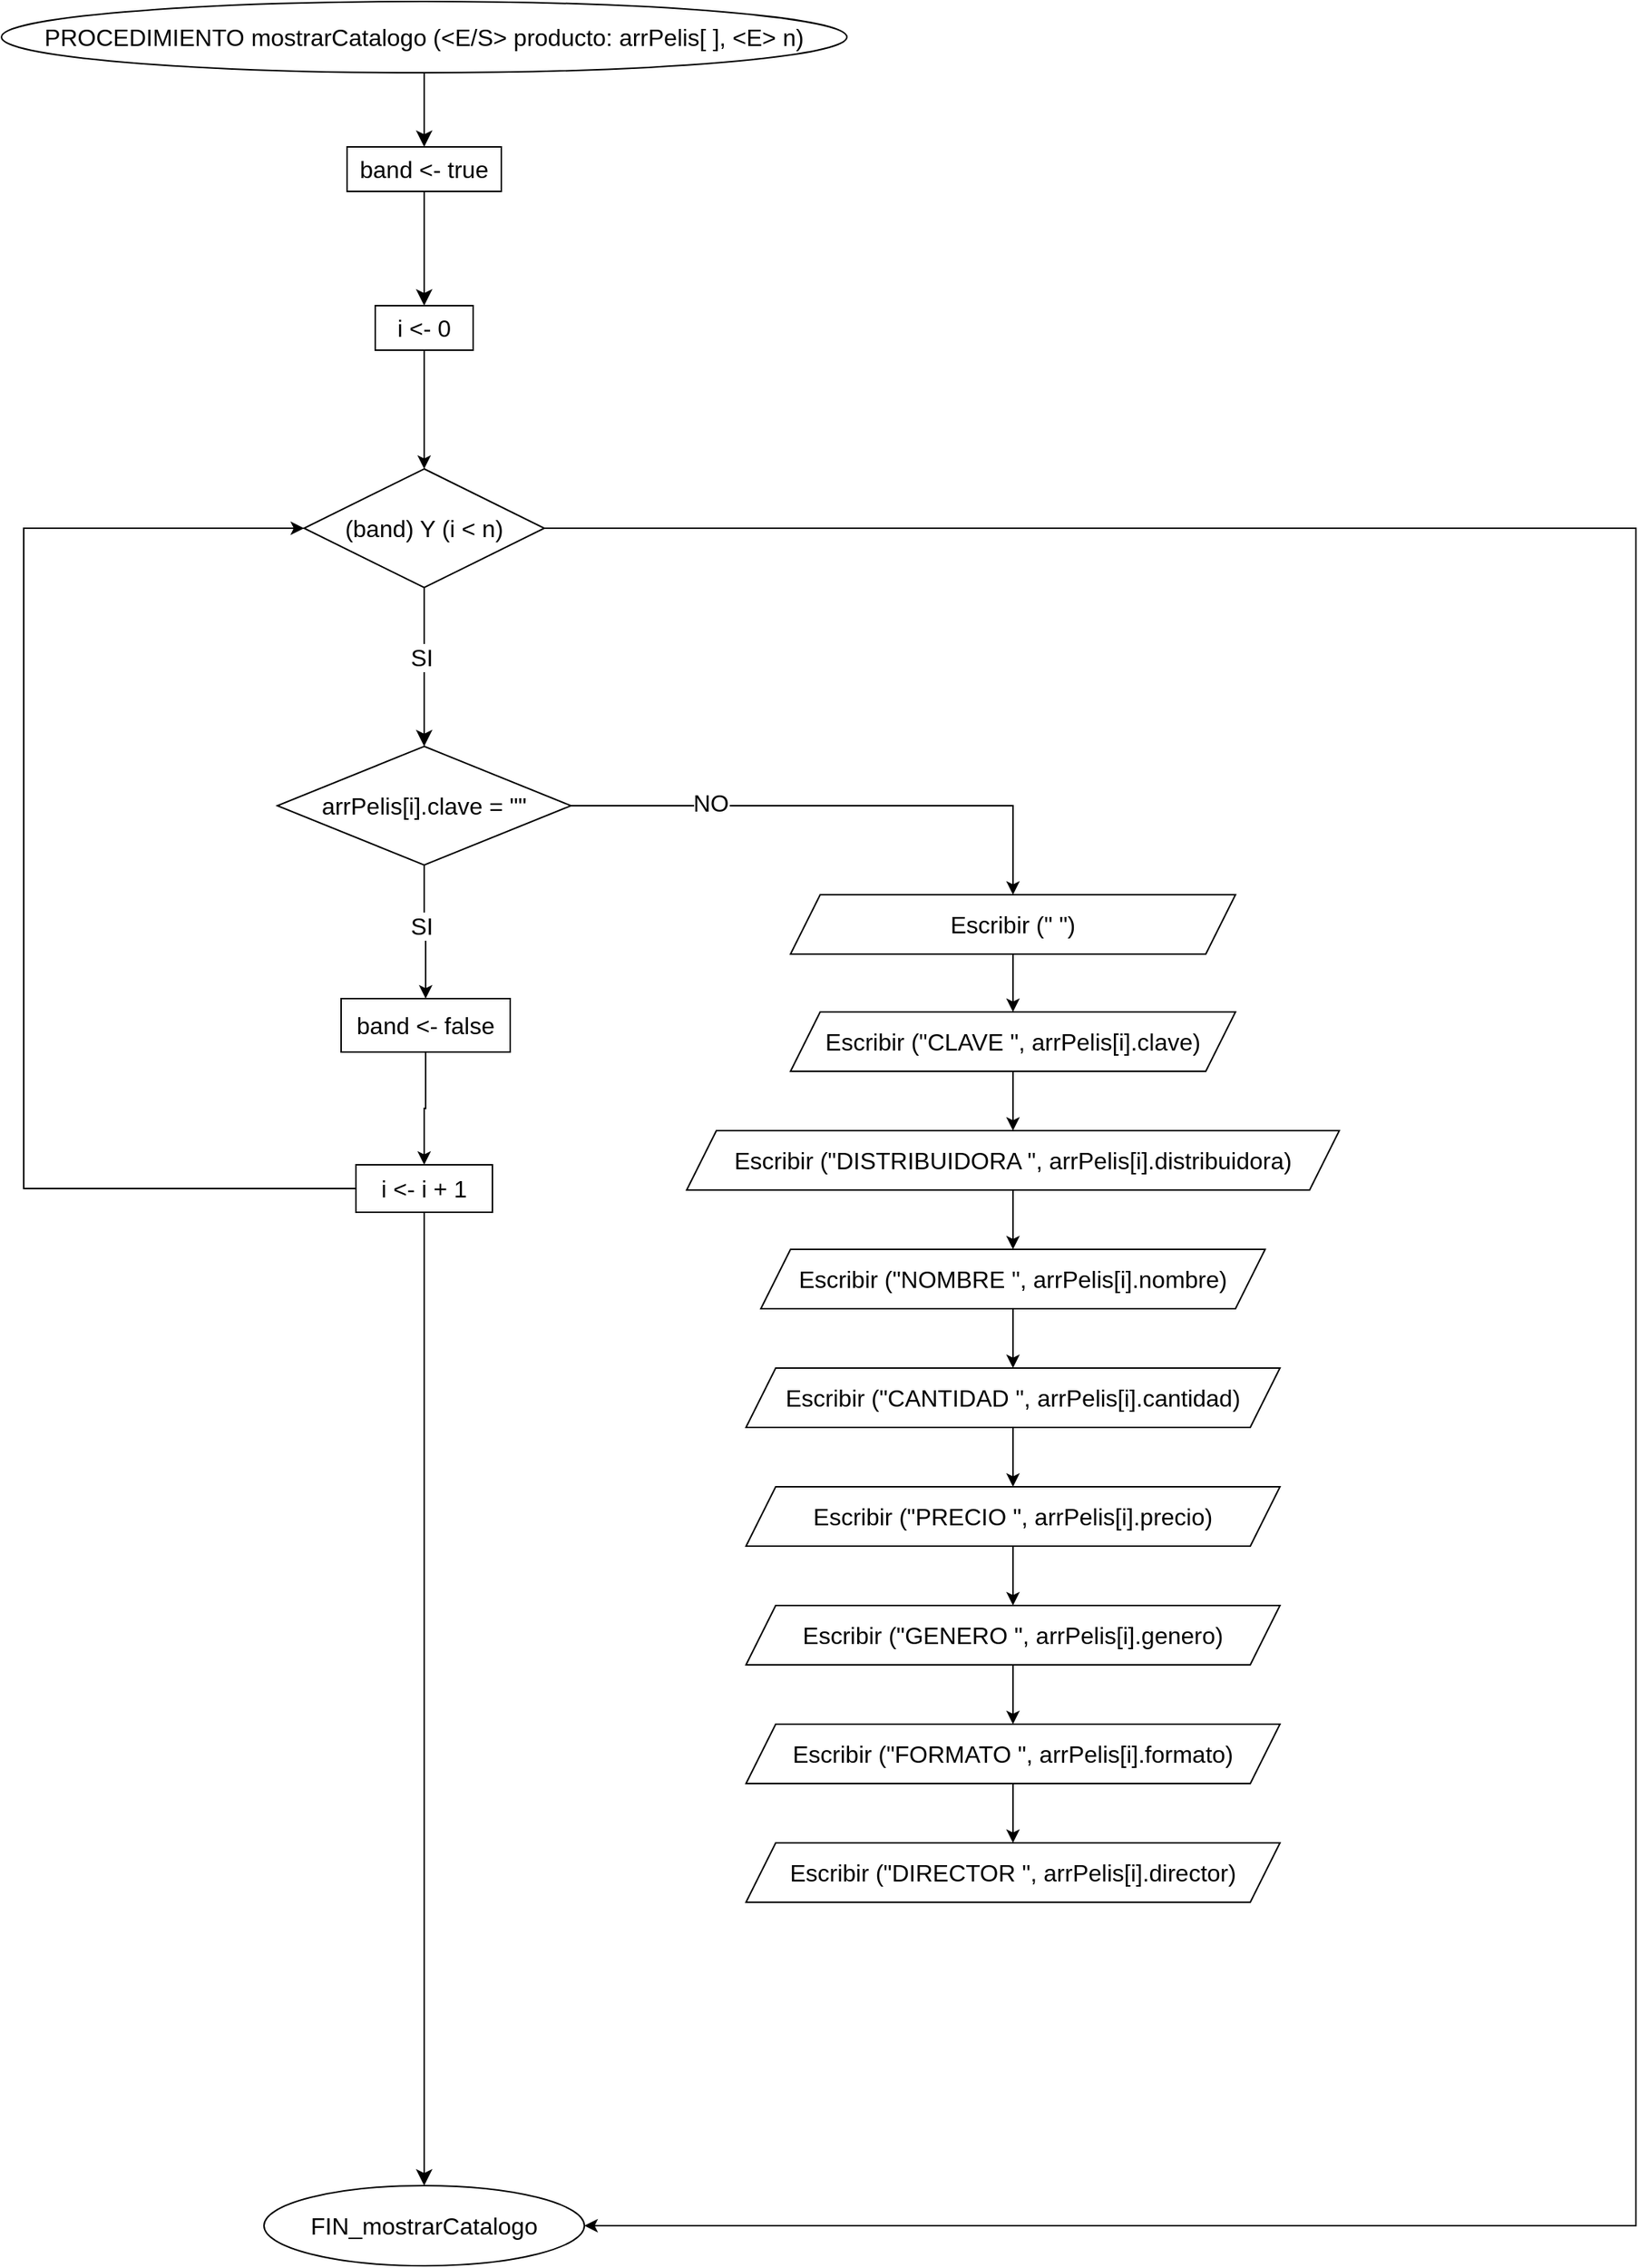 <mxfile version="22.1.2" type="device">
  <diagram name="Página-1" id="el7gPq-sHXg98w1kQqnI">
    <mxGraphModel dx="1993" dy="1331" grid="1" gridSize="10" guides="1" tooltips="1" connect="1" arrows="1" fold="1" page="0" pageScale="1" pageWidth="3200" pageHeight="1000" math="0" shadow="0">
      <root>
        <mxCell id="0" />
        <mxCell id="1" parent="0" />
        <mxCell id="xlIVfgwMKjQX-nI9aJls-5" value="" style="edgeStyle=none;curved=1;rounded=0;orthogonalLoop=1;jettySize=auto;html=1;fontSize=12;startSize=8;endSize=8;" parent="1" source="xlIVfgwMKjQX-nI9aJls-3" target="xlIVfgwMKjQX-nI9aJls-4" edge="1">
          <mxGeometry relative="1" as="geometry" />
        </mxCell>
        <mxCell id="xlIVfgwMKjQX-nI9aJls-3" value="PROCEDIMIENTO mostrarCatalogo (&amp;lt;E/S&amp;gt; producto: arrPelis[ ], &amp;lt;E&amp;gt; n)" style="ellipse;whiteSpace=wrap;html=1;fontSize=16;" parent="1" vertex="1">
          <mxGeometry x="-101" y="-185" width="570" height="48" as="geometry" />
        </mxCell>
        <mxCell id="xlIVfgwMKjQX-nI9aJls-7" value="" style="edgeStyle=none;curved=1;rounded=0;orthogonalLoop=1;jettySize=auto;html=1;fontSize=12;startSize=8;endSize=8;" parent="1" source="xlIVfgwMKjQX-nI9aJls-4" target="xlIVfgwMKjQX-nI9aJls-6" edge="1">
          <mxGeometry relative="1" as="geometry" />
        </mxCell>
        <mxCell id="xlIVfgwMKjQX-nI9aJls-4" value="band &amp;lt;- true" style="whiteSpace=wrap;html=1;fontSize=16;" parent="1" vertex="1">
          <mxGeometry x="132" y="-87" width="104" height="30" as="geometry" />
        </mxCell>
        <mxCell id="SqoGVN4lwTvcHXy7-6ua-1" style="edgeStyle=orthogonalEdgeStyle;rounded=0;orthogonalLoop=1;jettySize=auto;html=1;" edge="1" parent="1" source="xlIVfgwMKjQX-nI9aJls-6" target="xlIVfgwMKjQX-nI9aJls-8">
          <mxGeometry relative="1" as="geometry" />
        </mxCell>
        <mxCell id="xlIVfgwMKjQX-nI9aJls-6" value="i &amp;lt;- 0" style="whiteSpace=wrap;html=1;fontSize=16;" parent="1" vertex="1">
          <mxGeometry x="151" y="20" width="66" height="30" as="geometry" />
        </mxCell>
        <mxCell id="xlIVfgwMKjQX-nI9aJls-11" value="" style="edgeStyle=none;curved=1;rounded=0;orthogonalLoop=1;jettySize=auto;html=1;fontSize=12;startSize=8;endSize=8;" parent="1" source="xlIVfgwMKjQX-nI9aJls-8" target="xlIVfgwMKjQX-nI9aJls-10" edge="1">
          <mxGeometry relative="1" as="geometry" />
        </mxCell>
        <mxCell id="xlIVfgwMKjQX-nI9aJls-12" value="SI" style="edgeLabel;html=1;align=center;verticalAlign=middle;resizable=0;points=[];fontSize=16;" parent="xlIVfgwMKjQX-nI9aJls-11" vertex="1" connectable="0">
          <mxGeometry x="-0.12" relative="1" as="geometry">
            <mxPoint x="-2" as="offset" />
          </mxGeometry>
        </mxCell>
        <mxCell id="7JGmVb6ZmZHSpFucRenV-14" style="edgeStyle=orthogonalEdgeStyle;rounded=0;orthogonalLoop=1;jettySize=auto;html=1;entryX=1;entryY=0.5;entryDx=0;entryDy=0;" parent="1" source="xlIVfgwMKjQX-nI9aJls-8" target="xlIVfgwMKjQX-nI9aJls-28" edge="1">
          <mxGeometry relative="1" as="geometry">
            <Array as="points">
              <mxPoint x="1001" y="170" />
              <mxPoint x="1001" y="1314" />
            </Array>
          </mxGeometry>
        </mxCell>
        <mxCell id="xlIVfgwMKjQX-nI9aJls-8" value="(band) Y (i &amp;lt; n)" style="rhombus;whiteSpace=wrap;html=1;fontSize=16;" parent="1" vertex="1">
          <mxGeometry x="103" y="130" width="162" height="80" as="geometry" />
        </mxCell>
        <mxCell id="7JGmVb6ZmZHSpFucRenV-5" style="edgeStyle=orthogonalEdgeStyle;rounded=0;orthogonalLoop=1;jettySize=auto;html=1;" parent="1" source="xlIVfgwMKjQX-nI9aJls-10" target="7JGmVb6ZmZHSpFucRenV-25" edge="1">
          <mxGeometry relative="1" as="geometry">
            <mxPoint x="571" y="387" as="targetPoint" />
            <Array as="points">
              <mxPoint x="581" y="357" />
            </Array>
          </mxGeometry>
        </mxCell>
        <mxCell id="7JGmVb6ZmZHSpFucRenV-9" value="NO" style="edgeLabel;html=1;align=center;verticalAlign=middle;resizable=0;points=[];fontSize=16;" parent="7JGmVb6ZmZHSpFucRenV-5" vertex="1" connectable="0">
          <mxGeometry x="-0.478" y="4" relative="1" as="geometry">
            <mxPoint y="2" as="offset" />
          </mxGeometry>
        </mxCell>
        <mxCell id="7JGmVb6ZmZHSpFucRenV-6" style="edgeStyle=orthogonalEdgeStyle;rounded=0;orthogonalLoop=1;jettySize=auto;html=1;" parent="1" source="xlIVfgwMKjQX-nI9aJls-10" target="xlIVfgwMKjQX-nI9aJls-13" edge="1">
          <mxGeometry relative="1" as="geometry" />
        </mxCell>
        <mxCell id="7JGmVb6ZmZHSpFucRenV-7" value="&lt;font style=&quot;font-size: 16px;&quot;&gt;SI&lt;/font&gt;" style="edgeLabel;html=1;align=center;verticalAlign=middle;resizable=0;points=[];" parent="7JGmVb6ZmZHSpFucRenV-6" vertex="1" connectable="0">
          <mxGeometry x="-0.113" y="-2" relative="1" as="geometry">
            <mxPoint as="offset" />
          </mxGeometry>
        </mxCell>
        <mxCell id="xlIVfgwMKjQX-nI9aJls-10" value="arrPelis[i].clave = &quot;&quot;" style="rhombus;whiteSpace=wrap;html=1;fontSize=16;" parent="1" vertex="1">
          <mxGeometry x="85" y="317" width="198" height="80" as="geometry" />
        </mxCell>
        <mxCell id="7JGmVb6ZmZHSpFucRenV-8" style="edgeStyle=orthogonalEdgeStyle;rounded=0;orthogonalLoop=1;jettySize=auto;html=1;entryX=0.5;entryY=0;entryDx=0;entryDy=0;" parent="1" source="xlIVfgwMKjQX-nI9aJls-13" target="xlIVfgwMKjQX-nI9aJls-24" edge="1">
          <mxGeometry relative="1" as="geometry" />
        </mxCell>
        <mxCell id="xlIVfgwMKjQX-nI9aJls-13" value="band &amp;lt;- false" style="whiteSpace=wrap;html=1;fontSize=16;" parent="1" vertex="1">
          <mxGeometry x="128" y="487" width="114" height="36" as="geometry" />
        </mxCell>
        <mxCell id="xlIVfgwMKjQX-nI9aJls-29" value="" style="edgeStyle=none;curved=1;rounded=0;orthogonalLoop=1;jettySize=auto;html=1;fontSize=12;startSize=8;endSize=8;" parent="1" source="xlIVfgwMKjQX-nI9aJls-24" target="xlIVfgwMKjQX-nI9aJls-28" edge="1">
          <mxGeometry relative="1" as="geometry" />
        </mxCell>
        <mxCell id="5W9Hv0gXEPMZlgM0_k2C-1" style="edgeStyle=orthogonalEdgeStyle;rounded=0;orthogonalLoop=1;jettySize=auto;html=1;entryX=0;entryY=0.5;entryDx=0;entryDy=0;" parent="1" source="xlIVfgwMKjQX-nI9aJls-24" target="xlIVfgwMKjQX-nI9aJls-8" edge="1">
          <mxGeometry relative="1" as="geometry">
            <Array as="points">
              <mxPoint x="-86" y="615" />
              <mxPoint x="-86" y="170" />
            </Array>
          </mxGeometry>
        </mxCell>
        <mxCell id="xlIVfgwMKjQX-nI9aJls-24" value="i &amp;lt;- i + 1" style="whiteSpace=wrap;html=1;fontSize=16;" parent="1" vertex="1">
          <mxGeometry x="138" y="599" width="92" height="32" as="geometry" />
        </mxCell>
        <mxCell id="xlIVfgwMKjQX-nI9aJls-28" value="FIN_mostrarCatalogo" style="ellipse;whiteSpace=wrap;html=1;fontSize=16;" parent="1" vertex="1">
          <mxGeometry x="76" y="1287" width="216" height="54" as="geometry" />
        </mxCell>
        <mxCell id="7JGmVb6ZmZHSpFucRenV-11" value="" style="edgeStyle=orthogonalEdgeStyle;rounded=0;orthogonalLoop=1;jettySize=auto;html=1;" parent="1" source="7JGmVb6ZmZHSpFucRenV-4" target="7JGmVb6ZmZHSpFucRenV-10" edge="1">
          <mxGeometry relative="1" as="geometry" />
        </mxCell>
        <mxCell id="7JGmVb6ZmZHSpFucRenV-4" value="Escribir (&quot;CLAVE &quot;, arrPelis[i].clave)" style="shape=parallelogram;perimeter=parallelogramPerimeter;whiteSpace=wrap;html=1;fixedSize=1;fontSize=16;" parent="1" vertex="1">
          <mxGeometry x="431" y="496" width="300" height="40" as="geometry" />
        </mxCell>
        <mxCell id="7JGmVb6ZmZHSpFucRenV-13" value="" style="edgeStyle=orthogonalEdgeStyle;rounded=0;orthogonalLoop=1;jettySize=auto;html=1;" parent="1" source="7JGmVb6ZmZHSpFucRenV-10" target="7JGmVb6ZmZHSpFucRenV-12" edge="1">
          <mxGeometry relative="1" as="geometry" />
        </mxCell>
        <mxCell id="7JGmVb6ZmZHSpFucRenV-10" value="Escribir (&quot;DISTRIBUIDORA &quot;, arrPelis[i].distribuidora)" style="shape=parallelogram;perimeter=parallelogramPerimeter;whiteSpace=wrap;html=1;fixedSize=1;fontSize=16;" parent="1" vertex="1">
          <mxGeometry x="361" y="576" width="440" height="40" as="geometry" />
        </mxCell>
        <mxCell id="7JGmVb6ZmZHSpFucRenV-16" value="" style="edgeStyle=orthogonalEdgeStyle;rounded=0;orthogonalLoop=1;jettySize=auto;html=1;" parent="1" source="7JGmVb6ZmZHSpFucRenV-12" target="7JGmVb6ZmZHSpFucRenV-15" edge="1">
          <mxGeometry relative="1" as="geometry" />
        </mxCell>
        <mxCell id="7JGmVb6ZmZHSpFucRenV-12" value="Escribir (&quot;NOMBRE &quot;, arrPelis[i].nombre)" style="shape=parallelogram;perimeter=parallelogramPerimeter;whiteSpace=wrap;html=1;fixedSize=1;fontSize=16;" parent="1" vertex="1">
          <mxGeometry x="411" y="656" width="340" height="40" as="geometry" />
        </mxCell>
        <mxCell id="7JGmVb6ZmZHSpFucRenV-18" value="" style="edgeStyle=orthogonalEdgeStyle;rounded=0;orthogonalLoop=1;jettySize=auto;html=1;" parent="1" source="7JGmVb6ZmZHSpFucRenV-15" target="7JGmVb6ZmZHSpFucRenV-17" edge="1">
          <mxGeometry relative="1" as="geometry" />
        </mxCell>
        <mxCell id="7JGmVb6ZmZHSpFucRenV-15" value="Escribir (&quot;CANTIDAD &quot;, arrPelis[i].cantidad)" style="shape=parallelogram;perimeter=parallelogramPerimeter;whiteSpace=wrap;html=1;fixedSize=1;fontSize=16;" parent="1" vertex="1">
          <mxGeometry x="401" y="736" width="360" height="40" as="geometry" />
        </mxCell>
        <mxCell id="7JGmVb6ZmZHSpFucRenV-20" value="" style="edgeStyle=orthogonalEdgeStyle;rounded=0;orthogonalLoop=1;jettySize=auto;html=1;" parent="1" source="7JGmVb6ZmZHSpFucRenV-17" target="7JGmVb6ZmZHSpFucRenV-19" edge="1">
          <mxGeometry relative="1" as="geometry" />
        </mxCell>
        <mxCell id="7JGmVb6ZmZHSpFucRenV-17" value="Escribir (&quot;PRECIO &quot;, arrPelis[i].precio)" style="shape=parallelogram;perimeter=parallelogramPerimeter;whiteSpace=wrap;html=1;fixedSize=1;fontSize=16;" parent="1" vertex="1">
          <mxGeometry x="401" y="816" width="360" height="40" as="geometry" />
        </mxCell>
        <mxCell id="7JGmVb6ZmZHSpFucRenV-22" value="" style="edgeStyle=orthogonalEdgeStyle;rounded=0;orthogonalLoop=1;jettySize=auto;html=1;" parent="1" source="7JGmVb6ZmZHSpFucRenV-19" target="7JGmVb6ZmZHSpFucRenV-21" edge="1">
          <mxGeometry relative="1" as="geometry" />
        </mxCell>
        <mxCell id="7JGmVb6ZmZHSpFucRenV-19" value="Escribir (&quot;GENERO &quot;, arrPelis[i].genero)" style="shape=parallelogram;perimeter=parallelogramPerimeter;whiteSpace=wrap;html=1;fixedSize=1;fontSize=16;" parent="1" vertex="1">
          <mxGeometry x="401" y="896" width="360" height="40" as="geometry" />
        </mxCell>
        <mxCell id="7JGmVb6ZmZHSpFucRenV-24" value="" style="edgeStyle=orthogonalEdgeStyle;rounded=0;orthogonalLoop=1;jettySize=auto;html=1;" parent="1" source="7JGmVb6ZmZHSpFucRenV-21" target="7JGmVb6ZmZHSpFucRenV-23" edge="1">
          <mxGeometry relative="1" as="geometry" />
        </mxCell>
        <mxCell id="7JGmVb6ZmZHSpFucRenV-21" value="Escribir (&quot;FORMATO &quot;, arrPelis[i].formato)" style="shape=parallelogram;perimeter=parallelogramPerimeter;whiteSpace=wrap;html=1;fixedSize=1;fontSize=16;" parent="1" vertex="1">
          <mxGeometry x="401" y="976" width="360" height="40" as="geometry" />
        </mxCell>
        <mxCell id="7JGmVb6ZmZHSpFucRenV-23" value="Escribir (&quot;DIRECTOR &quot;, arrPelis[i].director)" style="shape=parallelogram;perimeter=parallelogramPerimeter;whiteSpace=wrap;html=1;fixedSize=1;fontSize=16;" parent="1" vertex="1">
          <mxGeometry x="401" y="1056" width="360" height="40" as="geometry" />
        </mxCell>
        <mxCell id="7JGmVb6ZmZHSpFucRenV-26" style="edgeStyle=orthogonalEdgeStyle;rounded=0;orthogonalLoop=1;jettySize=auto;html=1;" parent="1" source="7JGmVb6ZmZHSpFucRenV-25" target="7JGmVb6ZmZHSpFucRenV-4" edge="1">
          <mxGeometry relative="1" as="geometry" />
        </mxCell>
        <mxCell id="7JGmVb6ZmZHSpFucRenV-25" value="Escribir (&quot; &quot;)" style="shape=parallelogram;perimeter=parallelogramPerimeter;whiteSpace=wrap;html=1;fixedSize=1;fontSize=16;" parent="1" vertex="1">
          <mxGeometry x="431" y="417" width="300" height="40" as="geometry" />
        </mxCell>
      </root>
    </mxGraphModel>
  </diagram>
</mxfile>

